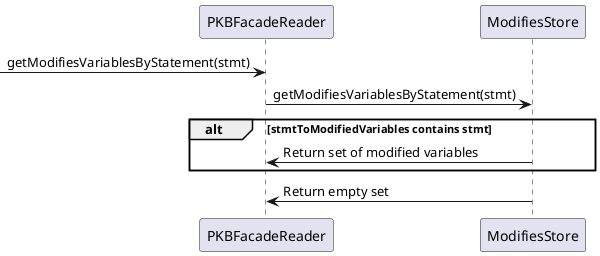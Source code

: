 @startuml

-> PKBFacadeReader : getModifiesVariablesByStatement(stmt)
PKBFacadeReader -> ModifiesStore: getModifiesVariablesByStatement(stmt)

alt stmtToModifiedVariables contains stmt
    ModifiesStore -> PKBFacadeReader: Return set of modified variables
end

ModifiesStore -> PKBFacadeReader: Return empty set

@enduml
